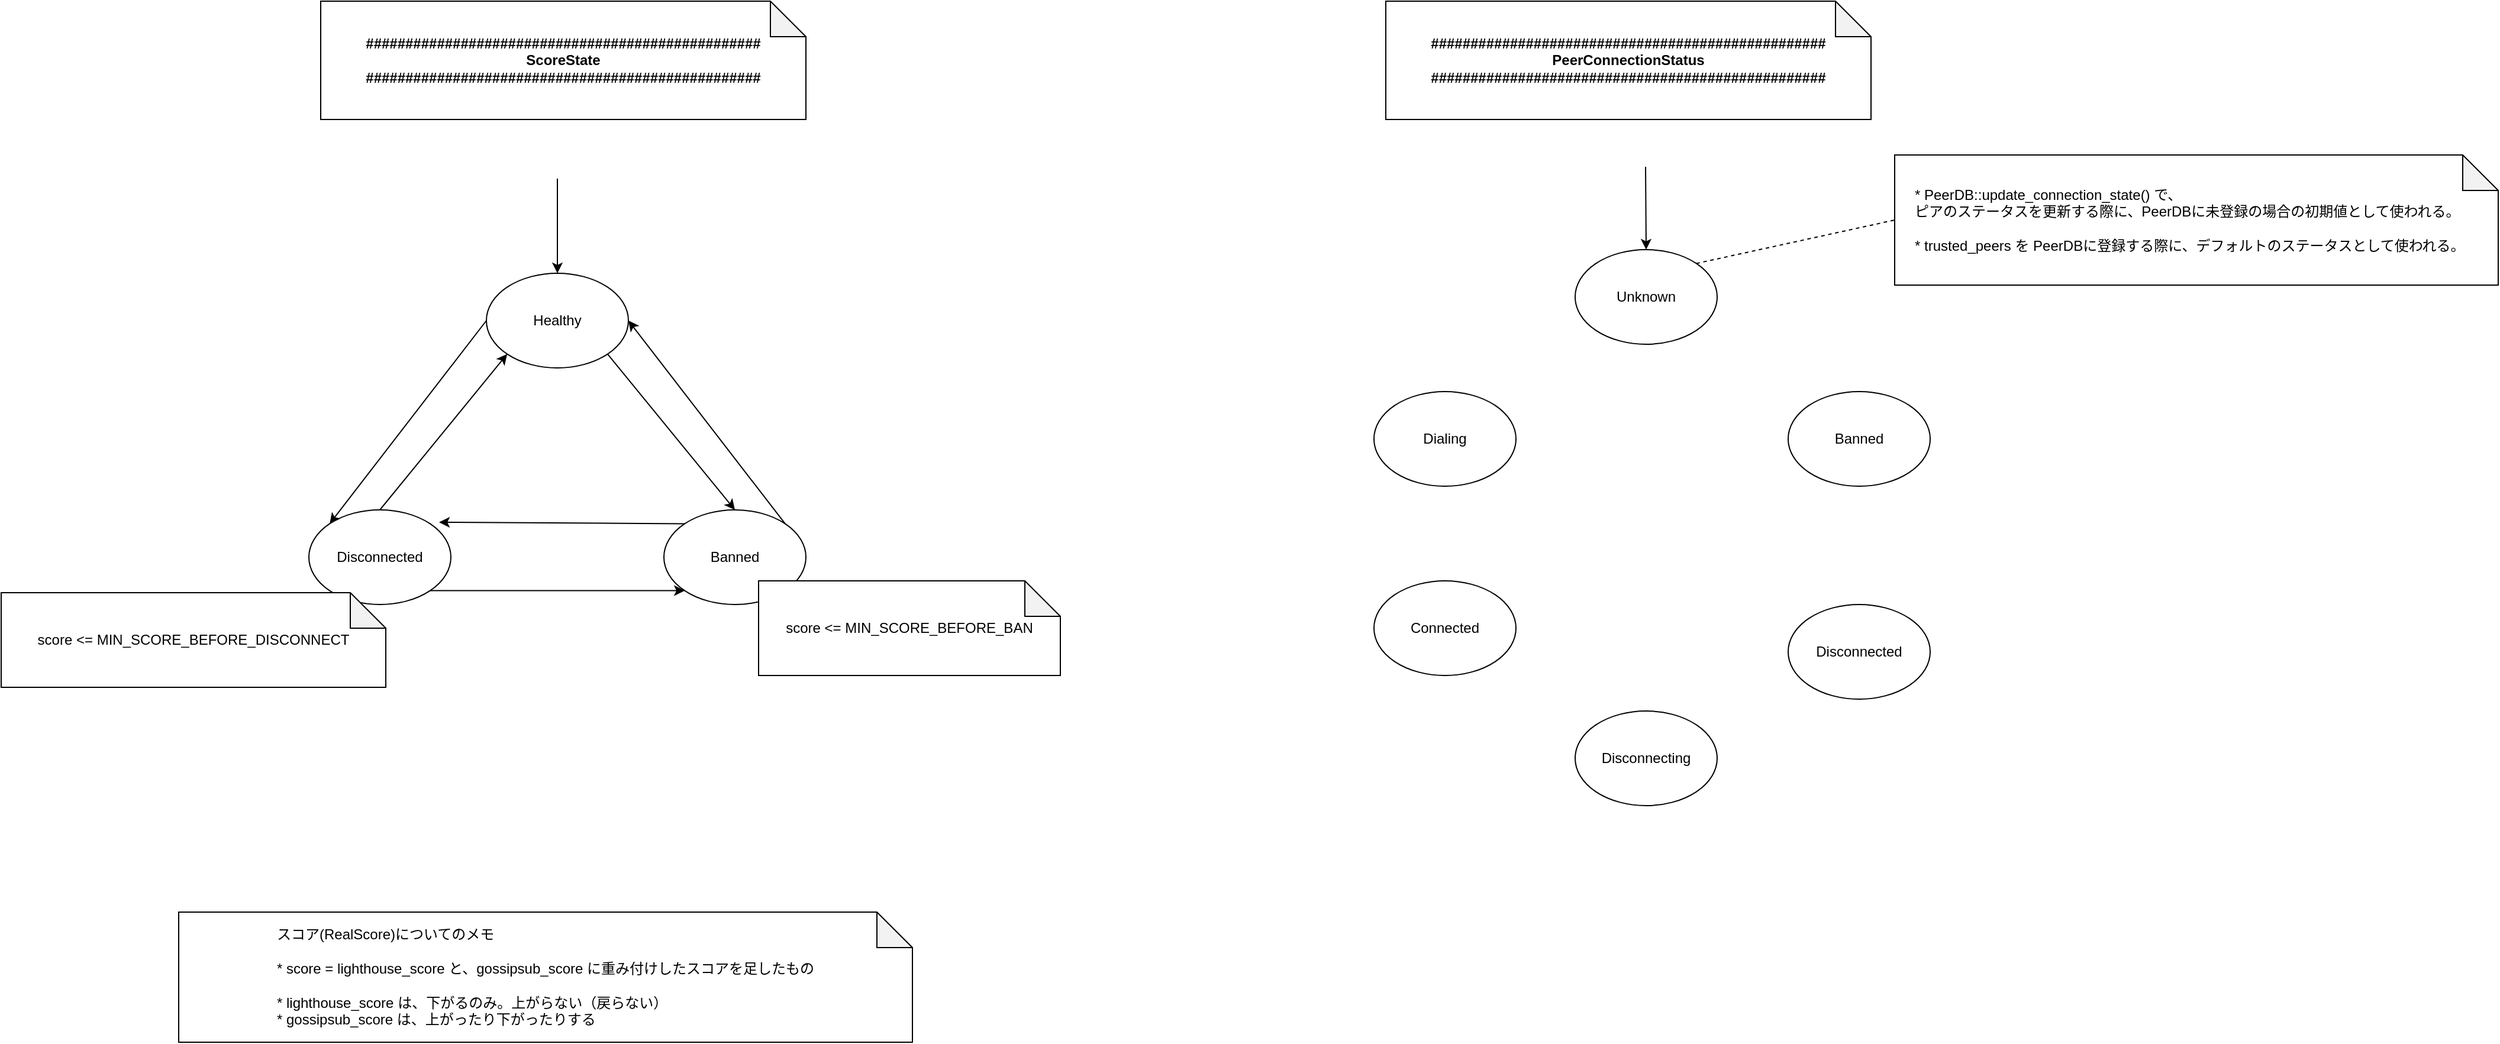 <mxfile>
    <diagram id="T8pmpTCMuDaPm9wjzUCa" name="Page-1">
        <mxGraphModel dx="2085" dy="877" grid="1" gridSize="10" guides="1" tooltips="1" connect="1" arrows="1" fold="1" page="1" pageScale="1" pageWidth="827" pageHeight="1169" background="none" math="0" shadow="0">
            <root>
                <mxCell id="0"/>
                <mxCell id="1" parent="0"/>
                <mxCell id="11" value="##################################################&lt;br&gt;ScoreState&lt;br&gt;##################################################" style="shape=note;whiteSpace=wrap;html=1;backgroundOutline=1;darkOpacity=0.05;fontStyle=1" parent="1" vertex="1">
                    <mxGeometry x="80" y="130" width="410" height="100" as="geometry"/>
                </mxCell>
                <mxCell id="145" value="Healthy" style="ellipse;whiteSpace=wrap;html=1;" vertex="1" parent="1">
                    <mxGeometry x="220" y="360" width="120" height="80" as="geometry"/>
                </mxCell>
                <mxCell id="146" value="&lt;div style=&quot;text-align: left&quot;&gt;&lt;span style=&quot;font-weight: normal&quot;&gt;スコア(RealScore)についてのメモ&lt;/span&gt;&lt;/div&gt;&lt;div style=&quot;text-align: left&quot;&gt;&lt;span style=&quot;font-weight: normal&quot;&gt;&lt;br&gt;&lt;/span&gt;&lt;/div&gt;&lt;div style=&quot;text-align: left&quot;&gt;&lt;span style=&quot;font-weight: normal&quot;&gt;* score =&amp;nbsp;lighthouse_score と、&lt;/span&gt;&lt;span style=&quot;font-weight: 400&quot;&gt;gossipsub_score に重み付けしたスコアを足したもの&lt;/span&gt;&lt;/div&gt;&lt;div style=&quot;text-align: left&quot;&gt;&lt;span style=&quot;font-weight: 400&quot;&gt;&lt;br&gt;&lt;/span&gt;&lt;/div&gt;&lt;div style=&quot;text-align: left&quot;&gt;&lt;span style=&quot;font-weight: 400&quot;&gt;* lighthouse_score は、下がるのみ。上がらない（戻らない）&lt;/span&gt;&lt;/div&gt;&lt;div style=&quot;text-align: left&quot;&gt;&lt;span style=&quot;font-weight: 400&quot;&gt;* gossipsub_score は、上がったり下がったりする&lt;/span&gt;&lt;/div&gt;" style="shape=note;whiteSpace=wrap;html=1;backgroundOutline=1;darkOpacity=0.05;fontStyle=1" vertex="1" parent="1">
                    <mxGeometry x="-40" y="900" width="620" height="110" as="geometry"/>
                </mxCell>
                <mxCell id="147" value="" style="endArrow=classic;html=1;entryX=0.5;entryY=0;entryDx=0;entryDy=0;" edge="1" parent="1" target="145">
                    <mxGeometry width="50" height="50" relative="1" as="geometry">
                        <mxPoint x="280" y="280" as="sourcePoint"/>
                        <mxPoint x="360" y="260" as="targetPoint"/>
                    </mxGeometry>
                </mxCell>
                <mxCell id="148" value="Disconnected" style="ellipse;whiteSpace=wrap;html=1;" vertex="1" parent="1">
                    <mxGeometry x="70" y="560" width="120" height="80" as="geometry"/>
                </mxCell>
                <mxCell id="149" value="Banned" style="ellipse;whiteSpace=wrap;html=1;" vertex="1" parent="1">
                    <mxGeometry x="370" y="560" width="120" height="80" as="geometry"/>
                </mxCell>
                <mxCell id="150" value="" style="endArrow=classic;html=1;entryX=0;entryY=0;entryDx=0;entryDy=0;exitX=0;exitY=0.5;exitDx=0;exitDy=0;" edge="1" parent="1" source="145" target="148">
                    <mxGeometry width="50" height="50" relative="1" as="geometry">
                        <mxPoint x="290" y="290" as="sourcePoint"/>
                        <mxPoint x="290" y="370" as="targetPoint"/>
                    </mxGeometry>
                </mxCell>
                <mxCell id="151" value="" style="endArrow=classic;html=1;entryX=0;entryY=1;entryDx=0;entryDy=0;exitX=1;exitY=1;exitDx=0;exitDy=0;" edge="1" parent="1" source="148" target="149">
                    <mxGeometry width="50" height="50" relative="1" as="geometry">
                        <mxPoint x="230" y="410" as="sourcePoint"/>
                        <mxPoint x="97.574" y="581.716" as="targetPoint"/>
                    </mxGeometry>
                </mxCell>
                <mxCell id="152" value="" style="endArrow=classic;html=1;entryX=0.5;entryY=0;entryDx=0;entryDy=0;exitX=1;exitY=1;exitDx=0;exitDy=0;" edge="1" parent="1" source="145" target="149">
                    <mxGeometry width="50" height="50" relative="1" as="geometry">
                        <mxPoint x="182.426" y="638.284" as="sourcePoint"/>
                        <mxPoint x="397.574" y="638.284" as="targetPoint"/>
                    </mxGeometry>
                </mxCell>
                <mxCell id="153" value="" style="endArrow=classic;html=1;exitX=0;exitY=0;exitDx=0;exitDy=0;entryX=0.917;entryY=0.131;entryDx=0;entryDy=0;entryPerimeter=0;" edge="1" parent="1" source="149" target="148">
                    <mxGeometry width="50" height="50" relative="1" as="geometry">
                        <mxPoint x="182.426" y="638.284" as="sourcePoint"/>
                        <mxPoint x="200" y="670" as="targetPoint"/>
                    </mxGeometry>
                </mxCell>
                <mxCell id="154" value="" style="endArrow=classic;html=1;exitX=0.5;exitY=0;exitDx=0;exitDy=0;entryX=0;entryY=1;entryDx=0;entryDy=0;" edge="1" parent="1" source="148" target="145">
                    <mxGeometry width="50" height="50" relative="1" as="geometry">
                        <mxPoint x="397.574" y="581.716" as="sourcePoint"/>
                        <mxPoint x="190.04" y="580.48" as="targetPoint"/>
                    </mxGeometry>
                </mxCell>
                <mxCell id="155" value="" style="endArrow=classic;html=1;exitX=1;exitY=0;exitDx=0;exitDy=0;entryX=1;entryY=0.5;entryDx=0;entryDy=0;" edge="1" parent="1" source="149" target="145">
                    <mxGeometry width="50" height="50" relative="1" as="geometry">
                        <mxPoint x="490" y="340" as="sourcePoint"/>
                        <mxPoint x="550" y="360" as="targetPoint"/>
                    </mxGeometry>
                </mxCell>
                <mxCell id="157" value="&lt;span style=&quot;font-weight: 400&quot;&gt;score &amp;lt;=&amp;nbsp;MIN_SCORE_BEFORE_BAN&lt;/span&gt;" style="shape=note;whiteSpace=wrap;html=1;backgroundOutline=1;darkOpacity=0.05;fontStyle=1" vertex="1" parent="1">
                    <mxGeometry x="450" y="620" width="255" height="80" as="geometry"/>
                </mxCell>
                <mxCell id="158" value="&lt;span style=&quot;font-weight: 400&quot;&gt;score &amp;lt;=&amp;nbsp;&lt;/span&gt;&lt;span style=&quot;font-weight: 400&quot;&gt;MIN_SCORE_BEFORE_DISCONNECT&lt;/span&gt;" style="shape=note;whiteSpace=wrap;html=1;backgroundOutline=1;darkOpacity=0.05;fontStyle=1" vertex="1" parent="1">
                    <mxGeometry x="-190" y="630" width="325" height="80" as="geometry"/>
                </mxCell>
                <mxCell id="160" value="##################################################&lt;br&gt;PeerConnectionStatus&lt;br&gt;##################################################" style="shape=note;whiteSpace=wrap;html=1;backgroundOutline=1;darkOpacity=0.05;fontStyle=1" vertex="1" parent="1">
                    <mxGeometry x="980" y="130" width="410" height="100" as="geometry"/>
                </mxCell>
                <mxCell id="161" value="Unknown" style="ellipse;whiteSpace=wrap;html=1;" vertex="1" parent="1">
                    <mxGeometry x="1140" y="340" width="120" height="80" as="geometry"/>
                </mxCell>
                <mxCell id="162" value="" style="endArrow=classic;html=1;entryX=0.5;entryY=0;entryDx=0;entryDy=0;" edge="1" parent="1" target="161">
                    <mxGeometry width="50" height="50" relative="1" as="geometry">
                        <mxPoint x="1199.5" y="270" as="sourcePoint"/>
                        <mxPoint x="1199.5" y="350" as="targetPoint"/>
                    </mxGeometry>
                </mxCell>
                <mxCell id="163" value="Connected" style="ellipse;whiteSpace=wrap;html=1;" vertex="1" parent="1">
                    <mxGeometry x="970" y="620" width="120" height="80" as="geometry"/>
                </mxCell>
                <mxCell id="164" value="Disconnecting" style="ellipse;whiteSpace=wrap;html=1;" vertex="1" parent="1">
                    <mxGeometry x="1140" y="730" width="120" height="80" as="geometry"/>
                </mxCell>
                <mxCell id="165" value="Disconnected" style="ellipse;whiteSpace=wrap;html=1;" vertex="1" parent="1">
                    <mxGeometry x="1320" y="640" width="120" height="80" as="geometry"/>
                </mxCell>
                <mxCell id="166" value="Banned" style="ellipse;whiteSpace=wrap;html=1;" vertex="1" parent="1">
                    <mxGeometry x="1320" y="460" width="120" height="80" as="geometry"/>
                </mxCell>
                <mxCell id="167" value="Dialing" style="ellipse;whiteSpace=wrap;html=1;" vertex="1" parent="1">
                    <mxGeometry x="970" y="460" width="120" height="80" as="geometry"/>
                </mxCell>
                <mxCell id="168" value="&lt;span style=&quot;font-weight: 400&quot;&gt;* PeerDB::&lt;/span&gt;&lt;span style=&quot;font-weight: 400&quot;&gt;update_connection_state() で、&lt;br&gt;ピアのステータスを更新する際に、PeerDBに未登録の場合の初期値として使われる。&lt;br&gt;&lt;br&gt;* trusted_peers を PeerDBに登録する際に、デフォルトのステータスとして使われる。&lt;br&gt;&lt;/span&gt;" style="shape=note;whiteSpace=wrap;html=1;backgroundOutline=1;darkOpacity=0.05;fontStyle=1;align=left;spacingLeft=15;" vertex="1" parent="1">
                    <mxGeometry x="1410" y="260" width="510" height="110" as="geometry"/>
                </mxCell>
                <mxCell id="169" value="" style="endArrow=none;dashed=1;html=1;entryX=0;entryY=0.5;entryDx=0;entryDy=0;entryPerimeter=0;exitX=1;exitY=0;exitDx=0;exitDy=0;" edge="1" parent="1" source="161" target="168">
                    <mxGeometry width="50" height="50" relative="1" as="geometry">
                        <mxPoint x="1270" y="350" as="sourcePoint"/>
                        <mxPoint x="1320" y="300" as="targetPoint"/>
                    </mxGeometry>
                </mxCell>
            </root>
        </mxGraphModel>
    </diagram>
</mxfile>